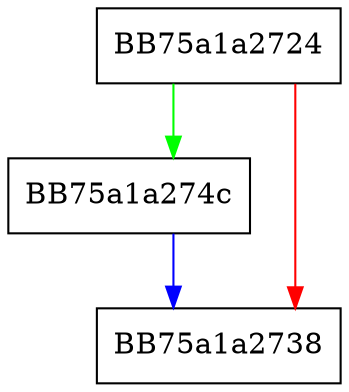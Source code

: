 digraph get_hits {
  node [shape="box"];
  graph [splines=ortho];
  BB75a1a2724 -> BB75a1a274c [color="green"];
  BB75a1a2724 -> BB75a1a2738 [color="red"];
  BB75a1a274c -> BB75a1a2738 [color="blue"];
}